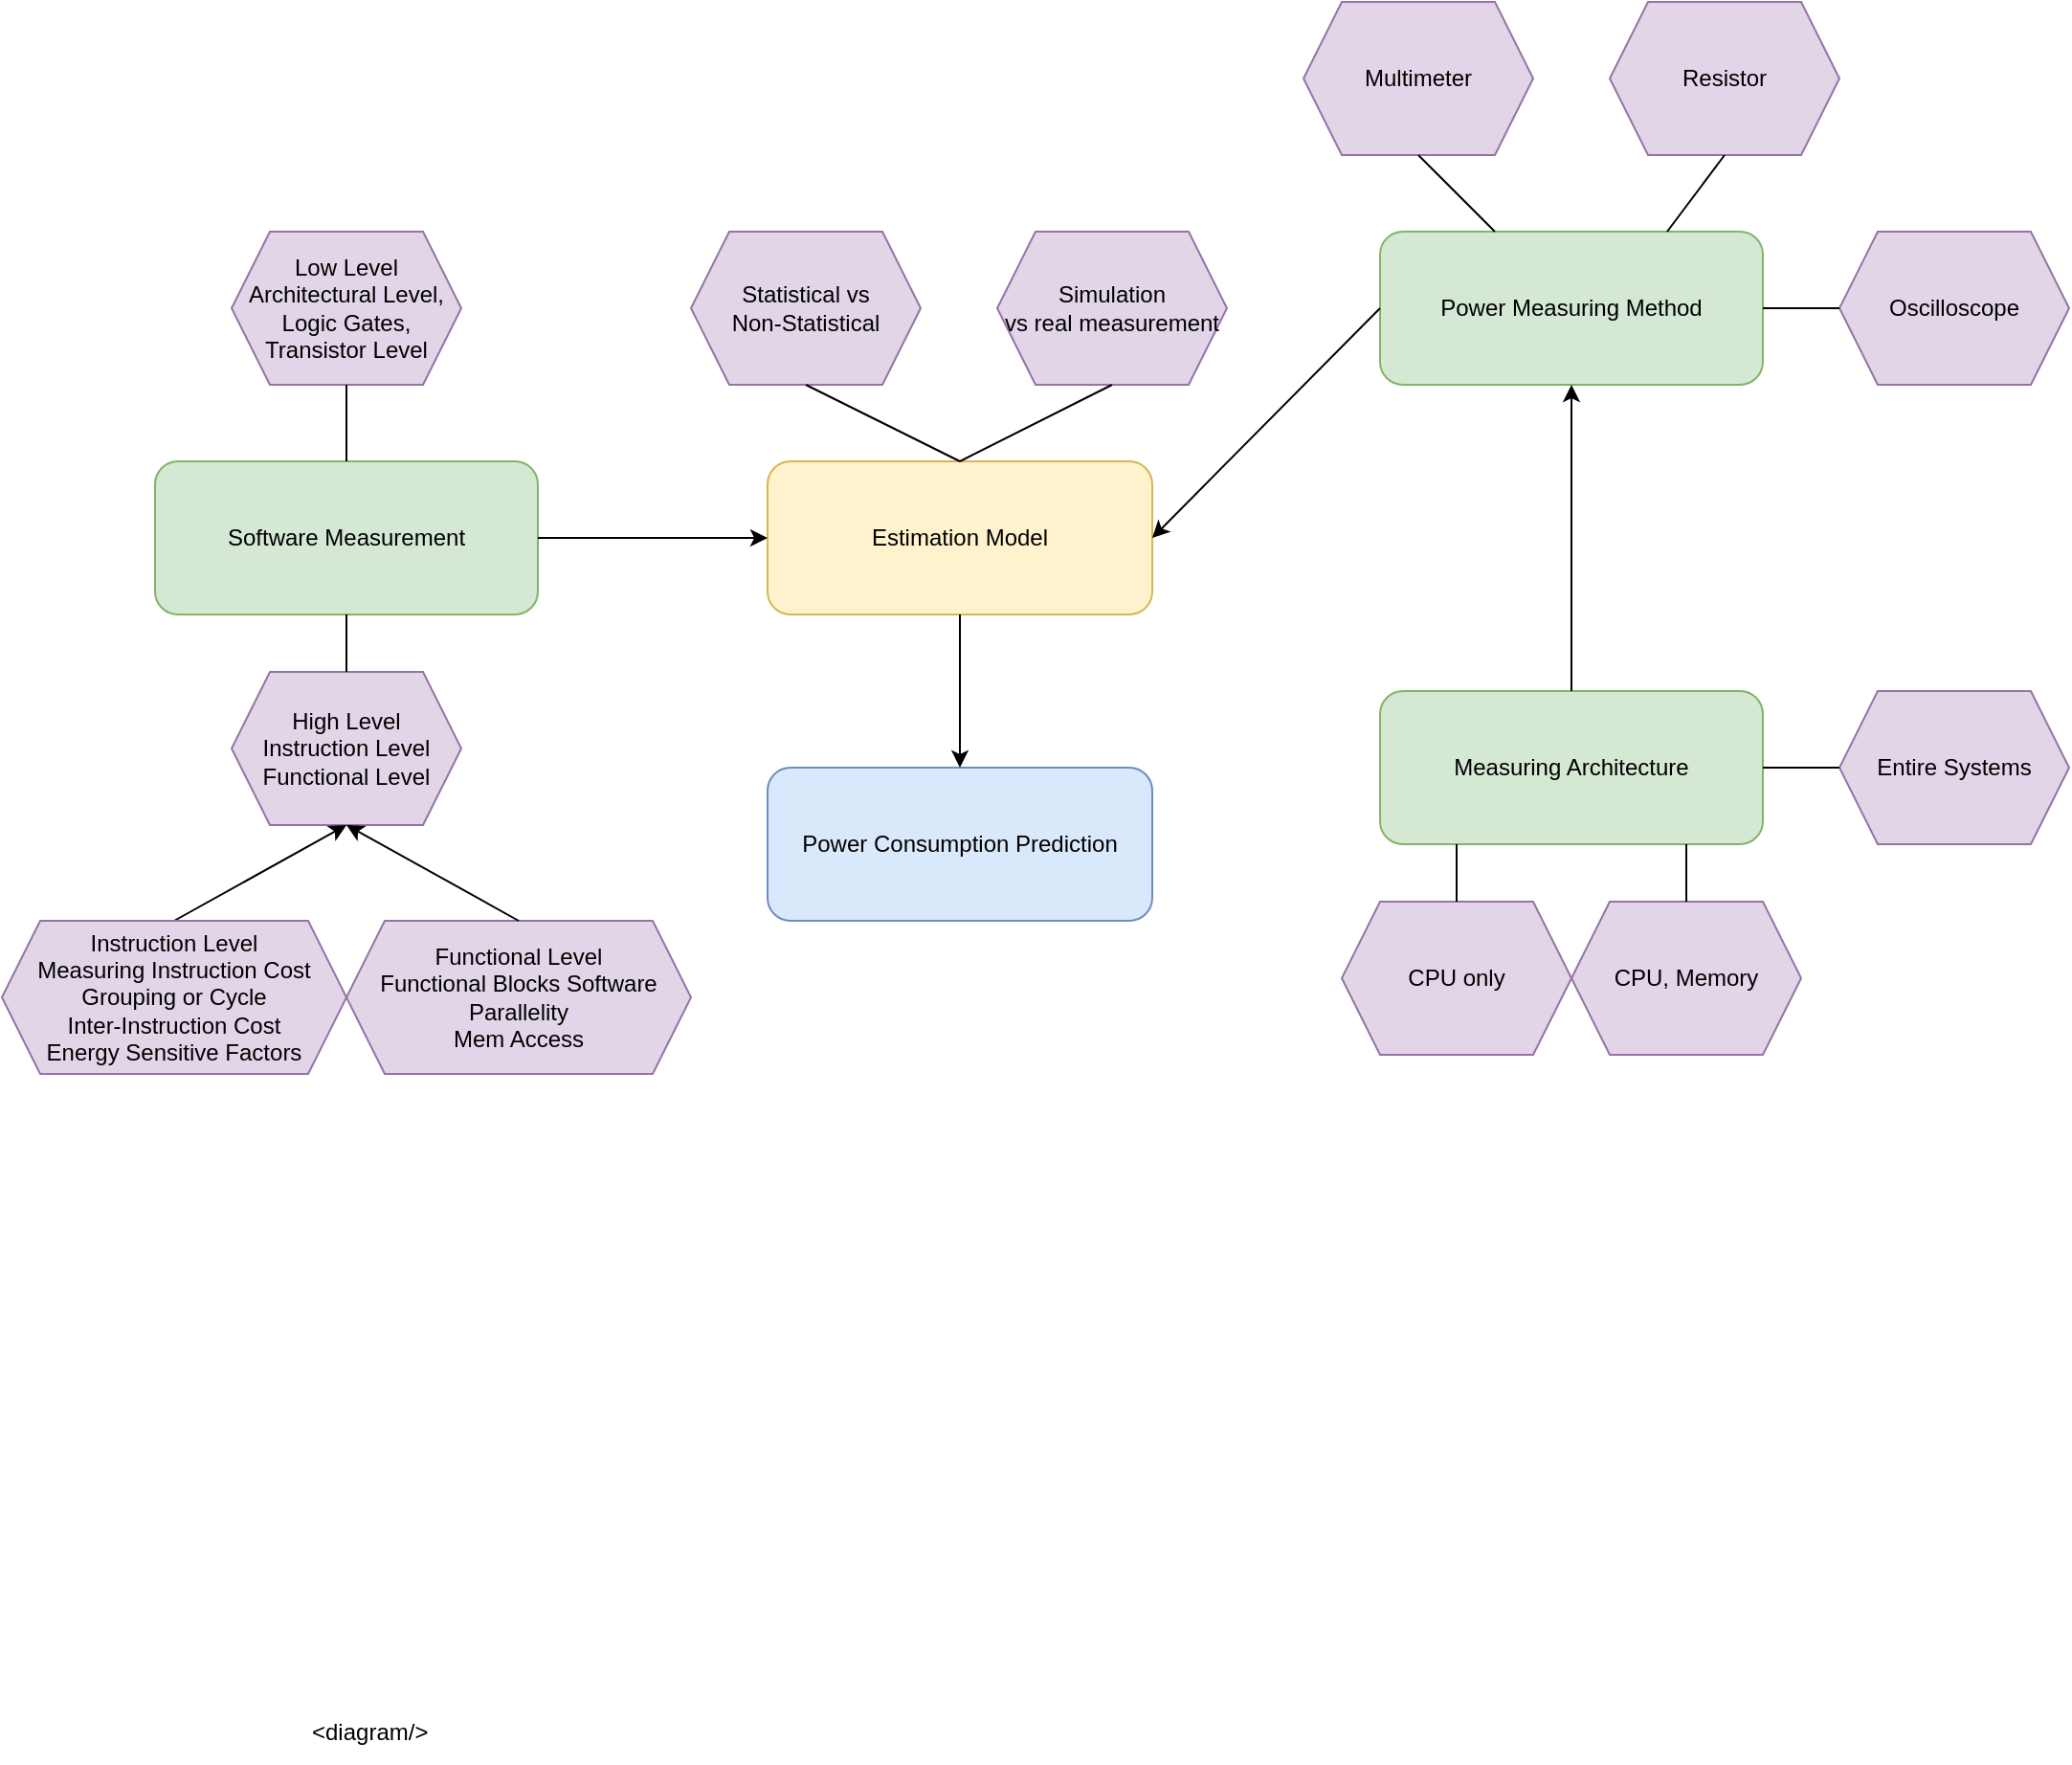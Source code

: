 <mxfile version="17.4.6" type="device"><diagram id="T-yqLU2VToCUBuYcn3Dz" name="Page-1"><mxGraphModel dx="852" dy="2755" grid="1" gridSize="10" guides="1" tooltips="1" connect="1" arrows="1" fold="1" page="1" pageScale="1" pageWidth="827" pageHeight="1169" math="0" shadow="0"><root><mxCell id="0"/><mxCell id="1" parent="0"/><mxCell id="6AA2uYvKupmi9wGmUKRV-1" value="Software Measurement" style="rounded=1;whiteSpace=wrap;html=1;fillColor=#d5e8d4;strokeColor=#82b366;" vertex="1" parent="1"><mxGeometry x="80" y="200" width="200" height="80" as="geometry"/></mxCell><mxCell id="6AA2uYvKupmi9wGmUKRV-2" value="Estimation Model" style="rounded=1;whiteSpace=wrap;html=1;fillColor=#fff2cc;strokeColor=#d6b656;" vertex="1" parent="1"><mxGeometry x="400" y="200" width="201" height="80" as="geometry"/></mxCell><mxCell id="6AA2uYvKupmi9wGmUKRV-3" value="Power Measuring Method" style="rounded=1;whiteSpace=wrap;html=1;fillColor=#d5e8d4;strokeColor=#82b366;" vertex="1" parent="1"><mxGeometry x="720" y="80" width="200" height="80" as="geometry"/></mxCell><mxCell id="6AA2uYvKupmi9wGmUKRV-4" value="Measuring Architecture" style="rounded=1;whiteSpace=wrap;html=1;fillColor=#d5e8d4;strokeColor=#82b366;" vertex="1" parent="1"><mxGeometry x="720" y="320" width="200" height="80" as="geometry"/></mxCell><mxCell id="6AA2uYvKupmi9wGmUKRV-7" value="" style="endArrow=classic;html=1;rounded=0;exitX=1;exitY=0.5;exitDx=0;exitDy=0;entryX=0;entryY=0.5;entryDx=0;entryDy=0;" edge="1" parent="1" source="6AA2uYvKupmi9wGmUKRV-1" target="6AA2uYvKupmi9wGmUKRV-2"><mxGeometry width="50" height="50" relative="1" as="geometry"><mxPoint x="480" y="350" as="sourcePoint"/><mxPoint x="530" y="300" as="targetPoint"/></mxGeometry></mxCell><mxCell id="6AA2uYvKupmi9wGmUKRV-8" value="" style="endArrow=classic;html=1;rounded=0;exitX=0;exitY=0.5;exitDx=0;exitDy=0;entryX=1;entryY=0.5;entryDx=0;entryDy=0;" edge="1" parent="1" source="6AA2uYvKupmi9wGmUKRV-3" target="6AA2uYvKupmi9wGmUKRV-2"><mxGeometry width="50" height="50" relative="1" as="geometry"><mxPoint x="290.0" y="250" as="sourcePoint"/><mxPoint x="410" y="250" as="targetPoint"/></mxGeometry></mxCell><mxCell id="6AA2uYvKupmi9wGmUKRV-9" value="" style="endArrow=classic;html=1;rounded=0;exitX=0.5;exitY=0;exitDx=0;exitDy=0;entryX=0.5;entryY=1;entryDx=0;entryDy=0;" edge="1" parent="1" source="6AA2uYvKupmi9wGmUKRV-4" target="6AA2uYvKupmi9wGmUKRV-3"><mxGeometry width="50" height="50" relative="1" as="geometry"><mxPoint x="730" y="130" as="sourcePoint"/><mxPoint x="611" y="250" as="targetPoint"/></mxGeometry></mxCell><mxCell id="6AA2uYvKupmi9wGmUKRV-10" value="Power Consumption Prediction" style="rounded=1;whiteSpace=wrap;html=1;fillColor=#dae8fc;strokeColor=#6c8ebf;" vertex="1" parent="1"><mxGeometry x="400" y="360" width="201" height="80" as="geometry"/></mxCell><mxCell id="6AA2uYvKupmi9wGmUKRV-11" value="" style="endArrow=classic;html=1;rounded=0;exitX=0.5;exitY=1;exitDx=0;exitDy=0;" edge="1" parent="1" source="6AA2uYvKupmi9wGmUKRV-2" target="6AA2uYvKupmi9wGmUKRV-10"><mxGeometry width="50" height="50" relative="1" as="geometry"><mxPoint x="510" y="350" as="sourcePoint"/><mxPoint x="560" y="300" as="targetPoint"/></mxGeometry></mxCell><mxCell id="6AA2uYvKupmi9wGmUKRV-13" value="&lt;div&gt;Low Level&lt;/div&gt;&lt;div&gt;Architectural Level,&lt;br&gt;Logic Gates,&lt;/div&gt;&lt;div&gt;Transistor Level&lt;br&gt;&lt;/div&gt;" style="shape=hexagon;perimeter=hexagonPerimeter2;whiteSpace=wrap;html=1;fixedSize=1;fillColor=#e1d5e7;strokeColor=#9673a6;" vertex="1" parent="1"><mxGeometry x="120" y="80" width="120" height="80" as="geometry"/></mxCell><mxCell id="6AA2uYvKupmi9wGmUKRV-14" value="" style="endArrow=none;html=1;rounded=0;exitX=0.5;exitY=0;exitDx=0;exitDy=0;entryX=0.5;entryY=1;entryDx=0;entryDy=0;" edge="1" parent="1" source="6AA2uYvKupmi9wGmUKRV-1" target="6AA2uYvKupmi9wGmUKRV-13"><mxGeometry width="50" height="50" relative="1" as="geometry"><mxPoint x="160" y="350" as="sourcePoint"/><mxPoint x="210" y="300" as="targetPoint"/></mxGeometry></mxCell><mxCell id="6AA2uYvKupmi9wGmUKRV-15" value="&lt;div&gt;High Level&lt;/div&gt;&lt;div&gt;Instruction Level&lt;/div&gt;&lt;div&gt;Functional Level&lt;br&gt;&lt;/div&gt;" style="shape=hexagon;perimeter=hexagonPerimeter2;whiteSpace=wrap;html=1;fixedSize=1;fillColor=#e1d5e7;strokeColor=#9673a6;" vertex="1" parent="1"><mxGeometry x="120" y="310" width="120" height="80" as="geometry"/></mxCell><mxCell id="6AA2uYvKupmi9wGmUKRV-16" value="" style="endArrow=none;html=1;rounded=0;exitX=0.5;exitY=1;exitDx=0;exitDy=0;entryX=0.5;entryY=0;entryDx=0;entryDy=0;" edge="1" parent="1" source="6AA2uYvKupmi9wGmUKRV-1" target="6AA2uYvKupmi9wGmUKRV-15"><mxGeometry width="50" height="50" relative="1" as="geometry"><mxPoint x="190.0" y="210" as="sourcePoint"/><mxPoint x="150.0" y="130" as="targetPoint"/></mxGeometry></mxCell><mxCell id="6AA2uYvKupmi9wGmUKRV-17" value="CPU only" style="shape=hexagon;perimeter=hexagonPerimeter2;whiteSpace=wrap;html=1;fixedSize=1;fillColor=#e1d5e7;strokeColor=#9673a6;" vertex="1" parent="1"><mxGeometry x="700" y="430" width="120" height="80" as="geometry"/></mxCell><mxCell id="6AA2uYvKupmi9wGmUKRV-18" value="" style="endArrow=none;html=1;rounded=0;exitX=0.5;exitY=1;exitDx=0;exitDy=0;entryX=0.5;entryY=0;entryDx=0;entryDy=0;" edge="1" parent="1" target="6AA2uYvKupmi9wGmUKRV-17"><mxGeometry width="50" height="50" relative="1" as="geometry"><mxPoint x="760.0" y="400" as="sourcePoint"/><mxPoint x="730.0" y="250" as="targetPoint"/></mxGeometry></mxCell><mxCell id="6AA2uYvKupmi9wGmUKRV-19" value="CPU, Memory" style="shape=hexagon;perimeter=hexagonPerimeter2;whiteSpace=wrap;html=1;fixedSize=1;fillColor=#e1d5e7;strokeColor=#9673a6;" vertex="1" parent="1"><mxGeometry x="820" y="430" width="120" height="80" as="geometry"/></mxCell><mxCell id="6AA2uYvKupmi9wGmUKRV-20" value="" style="endArrow=none;html=1;rounded=0;exitX=0.5;exitY=1;exitDx=0;exitDy=0;entryX=0.5;entryY=0;entryDx=0;entryDy=0;" edge="1" parent="1" target="6AA2uYvKupmi9wGmUKRV-19"><mxGeometry width="50" height="50" relative="1" as="geometry"><mxPoint x="880" y="400" as="sourcePoint"/><mxPoint x="850.0" y="250" as="targetPoint"/></mxGeometry></mxCell><mxCell id="6AA2uYvKupmi9wGmUKRV-22" style="rounded=0;orthogonalLoop=1;jettySize=auto;html=1;entryX=0.5;entryY=1;entryDx=0;entryDy=0;exitX=0.5;exitY=0;exitDx=0;exitDy=0;" edge="1" parent="1" source="6AA2uYvKupmi9wGmUKRV-21" target="6AA2uYvKupmi9wGmUKRV-15"><mxGeometry relative="1" as="geometry"/></mxCell><mxCell id="6AA2uYvKupmi9wGmUKRV-21" value="&lt;div&gt;Instruction Level&lt;/div&gt;&lt;div&gt;Measuring Instruction Cost&lt;/div&gt;&lt;div&gt;Grouping or Cycle&lt;br&gt;&lt;/div&gt;&lt;div&gt;Inter-Instruction Cost&lt;/div&gt;&lt;div&gt;Energy Sensitive Factors&lt;br&gt;&lt;/div&gt;" style="shape=hexagon;perimeter=hexagonPerimeter2;whiteSpace=wrap;html=1;fixedSize=1;fillColor=#e1d5e7;strokeColor=#9673a6;" vertex="1" parent="1"><mxGeometry y="440" width="180" height="80" as="geometry"/></mxCell><mxCell id="6AA2uYvKupmi9wGmUKRV-23" value="&lt;div&gt;Functional Level&lt;/div&gt;&lt;div&gt;Functional Blocks Software&lt;/div&gt;&lt;div&gt;Parallelity&lt;/div&gt;&lt;div&gt;Mem Access&lt;br&gt;&lt;/div&gt;" style="shape=hexagon;perimeter=hexagonPerimeter2;whiteSpace=wrap;html=1;fixedSize=1;fillColor=#e1d5e7;strokeColor=#9673a6;" vertex="1" parent="1"><mxGeometry x="180" y="440" width="180" height="80" as="geometry"/></mxCell><mxCell id="6AA2uYvKupmi9wGmUKRV-24" style="rounded=0;orthogonalLoop=1;jettySize=auto;html=1;entryX=0.5;entryY=1;entryDx=0;entryDy=0;exitX=0.5;exitY=0;exitDx=0;exitDy=0;" edge="1" parent="1" source="6AA2uYvKupmi9wGmUKRV-23" target="6AA2uYvKupmi9wGmUKRV-15"><mxGeometry relative="1" as="geometry"><mxPoint x="80" y="450" as="sourcePoint"/><mxPoint x="190" y="400" as="targetPoint"/></mxGeometry></mxCell><mxCell id="6AA2uYvKupmi9wGmUKRV-25" value="&amp;lt;diagram/&amp;gt;" style="text;whiteSpace=wrap;html=1;" vertex="1" parent="1"><mxGeometry x="160" y="850" width="90" height="30" as="geometry"/></mxCell><mxCell id="6AA2uYvKupmi9wGmUKRV-27" value="&lt;div&gt;Statistical vs&lt;/div&gt;&lt;div&gt;Non-Statistical&lt;br&gt;&lt;/div&gt;" style="shape=hexagon;perimeter=hexagonPerimeter2;whiteSpace=wrap;html=1;fixedSize=1;fillColor=#e1d5e7;strokeColor=#9673a6;" vertex="1" parent="1"><mxGeometry x="360" y="80" width="120" height="80" as="geometry"/></mxCell><mxCell id="6AA2uYvKupmi9wGmUKRV-28" value="" style="endArrow=none;html=1;rounded=0;exitX=0.5;exitY=0;exitDx=0;exitDy=0;entryX=0.5;entryY=1;entryDx=0;entryDy=0;" edge="1" parent="1" source="6AA2uYvKupmi9wGmUKRV-2" target="6AA2uYvKupmi9wGmUKRV-27"><mxGeometry width="50" height="50" relative="1" as="geometry"><mxPoint x="190.0" y="210" as="sourcePoint"/><mxPoint x="190" y="170" as="targetPoint"/></mxGeometry></mxCell><mxCell id="6AA2uYvKupmi9wGmUKRV-29" value="Entire Systems" style="shape=hexagon;perimeter=hexagonPerimeter2;whiteSpace=wrap;html=1;fixedSize=1;fillColor=#e1d5e7;strokeColor=#9673a6;" vertex="1" parent="1"><mxGeometry x="960" y="320" width="120" height="80" as="geometry"/></mxCell><mxCell id="6AA2uYvKupmi9wGmUKRV-30" value="" style="endArrow=none;html=1;rounded=0;exitX=0;exitY=0.5;exitDx=0;exitDy=0;entryX=1;entryY=0.5;entryDx=0;entryDy=0;" edge="1" parent="1" source="6AA2uYvKupmi9wGmUKRV-29" target="6AA2uYvKupmi9wGmUKRV-4"><mxGeometry width="50" height="50" relative="1" as="geometry"><mxPoint x="890" y="410" as="sourcePoint"/><mxPoint x="890" y="440" as="targetPoint"/></mxGeometry></mxCell><mxCell id="6AA2uYvKupmi9wGmUKRV-31" value="Multimeter" style="shape=hexagon;perimeter=hexagonPerimeter2;whiteSpace=wrap;html=1;fixedSize=1;fillColor=#e1d5e7;strokeColor=#9673a6;" vertex="1" parent="1"><mxGeometry x="680" y="-40" width="120" height="80" as="geometry"/></mxCell><mxCell id="6AA2uYvKupmi9wGmUKRV-32" value="Oscilloscope" style="shape=hexagon;perimeter=hexagonPerimeter2;whiteSpace=wrap;html=1;fixedSize=1;fillColor=#e1d5e7;strokeColor=#9673a6;" vertex="1" parent="1"><mxGeometry x="960" y="80" width="120" height="80" as="geometry"/></mxCell><mxCell id="6AA2uYvKupmi9wGmUKRV-33" value="" style="endArrow=none;html=1;rounded=0;exitX=0.5;exitY=0;exitDx=0;exitDy=0;entryX=0.5;entryY=1;entryDx=0;entryDy=0;" edge="1" parent="1" target="6AA2uYvKupmi9wGmUKRV-31"><mxGeometry width="50" height="50" relative="1" as="geometry"><mxPoint x="780" y="80" as="sourcePoint"/><mxPoint x="730" y="440" as="targetPoint"/></mxGeometry></mxCell><mxCell id="6AA2uYvKupmi9wGmUKRV-34" value="" style="endArrow=none;html=1;rounded=0;exitX=1;exitY=0.5;exitDx=0;exitDy=0;entryX=0;entryY=0.5;entryDx=0;entryDy=0;" edge="1" parent="1" source="6AA2uYvKupmi9wGmUKRV-3" target="6AA2uYvKupmi9wGmUKRV-32"><mxGeometry width="50" height="50" relative="1" as="geometry"><mxPoint x="780" y="420" as="sourcePoint"/><mxPoint x="780" y="450" as="targetPoint"/></mxGeometry></mxCell><mxCell id="6AA2uYvKupmi9wGmUKRV-35" value="Resistor" style="shape=hexagon;perimeter=hexagonPerimeter2;whiteSpace=wrap;html=1;fixedSize=1;fillColor=#e1d5e7;strokeColor=#9673a6;" vertex="1" parent="1"><mxGeometry x="840" y="-40" width="120" height="80" as="geometry"/></mxCell><mxCell id="6AA2uYvKupmi9wGmUKRV-36" value="" style="endArrow=none;html=1;rounded=0;exitX=0.75;exitY=0;exitDx=0;exitDy=0;entryX=0.5;entryY=1;entryDx=0;entryDy=0;" edge="1" parent="1" source="6AA2uYvKupmi9wGmUKRV-3" target="6AA2uYvKupmi9wGmUKRV-35"><mxGeometry width="50" height="50" relative="1" as="geometry"><mxPoint x="790" y="90" as="sourcePoint"/><mxPoint x="780" y="50" as="targetPoint"/></mxGeometry></mxCell><mxCell id="6AA2uYvKupmi9wGmUKRV-37" value="&lt;div&gt;Simulation&lt;/div&gt;&lt;div&gt;vs real measurement&lt;br&gt;&lt;/div&gt;" style="shape=hexagon;perimeter=hexagonPerimeter2;whiteSpace=wrap;html=1;fixedSize=1;fillColor=#e1d5e7;strokeColor=#9673a6;" vertex="1" parent="1"><mxGeometry x="520" y="80" width="120" height="80" as="geometry"/></mxCell><mxCell id="6AA2uYvKupmi9wGmUKRV-38" value="" style="endArrow=none;html=1;rounded=0;exitX=0.5;exitY=1;exitDx=0;exitDy=0;entryX=0.5;entryY=0;entryDx=0;entryDy=0;" edge="1" parent="1" source="6AA2uYvKupmi9wGmUKRV-37" target="6AA2uYvKupmi9wGmUKRV-2"><mxGeometry width="50" height="50" relative="1" as="geometry"><mxPoint x="510.5" y="210" as="sourcePoint"/><mxPoint x="430" y="170" as="targetPoint"/></mxGeometry></mxCell></root></mxGraphModel></diagram></mxfile>